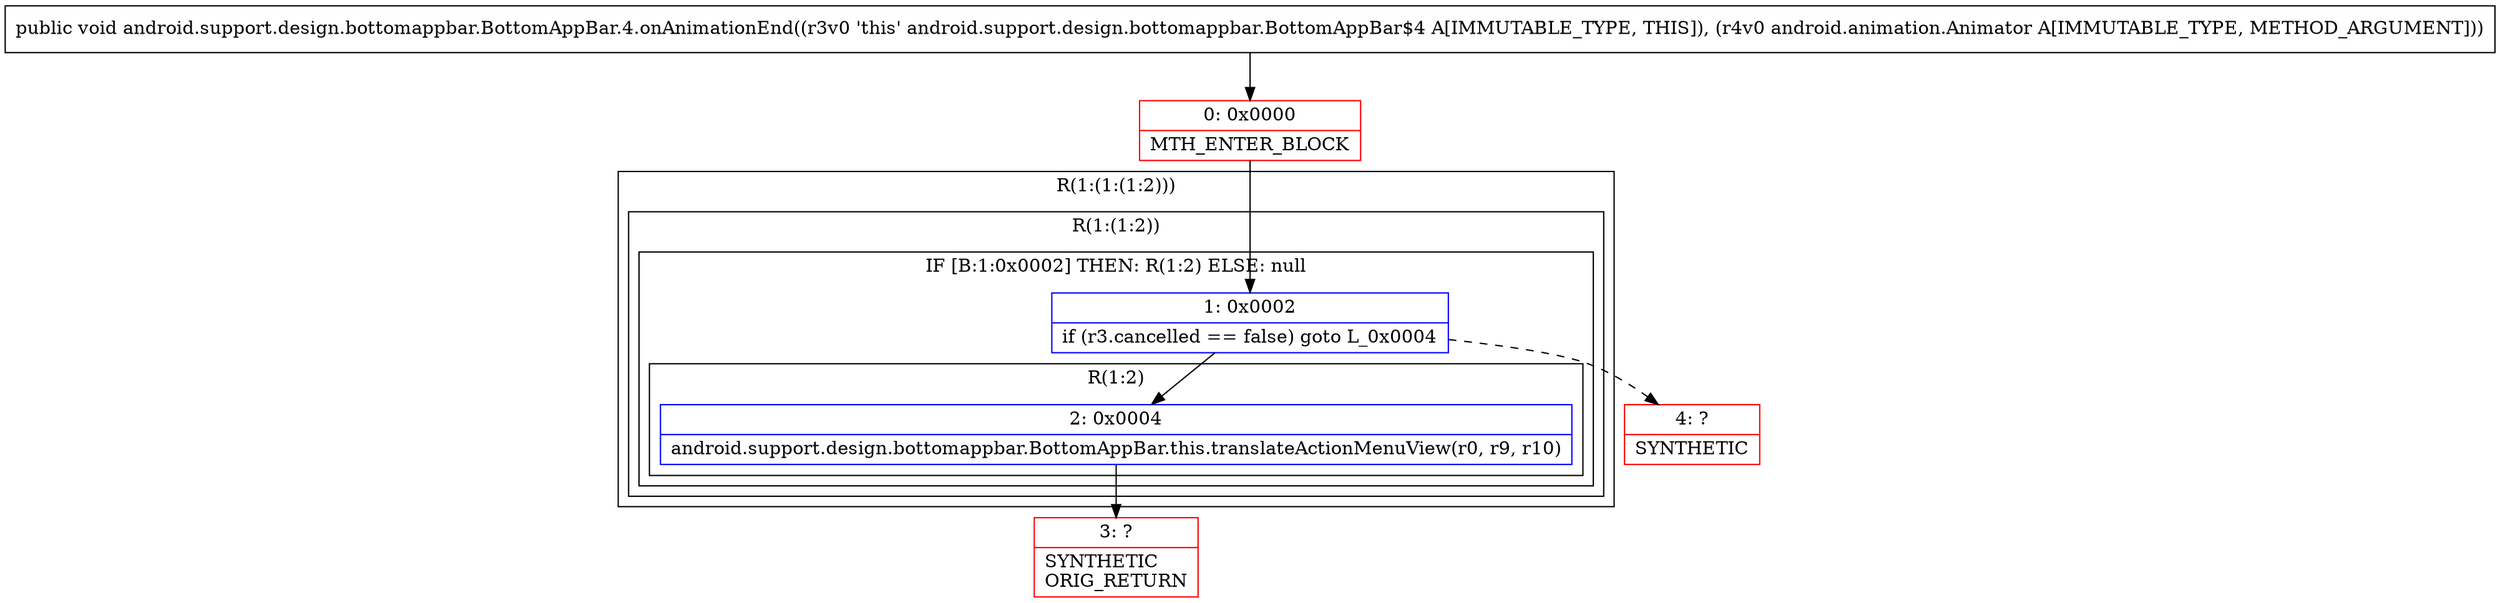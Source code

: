 digraph "CFG forandroid.support.design.bottomappbar.BottomAppBar.4.onAnimationEnd(Landroid\/animation\/Animator;)V" {
subgraph cluster_Region_610221725 {
label = "R(1:(1:(1:2)))";
node [shape=record,color=blue];
subgraph cluster_Region_961221727 {
label = "R(1:(1:2))";
node [shape=record,color=blue];
subgraph cluster_IfRegion_188465880 {
label = "IF [B:1:0x0002] THEN: R(1:2) ELSE: null";
node [shape=record,color=blue];
Node_1 [shape=record,label="{1\:\ 0x0002|if (r3.cancelled == false) goto L_0x0004\l}"];
subgraph cluster_Region_318044859 {
label = "R(1:2)";
node [shape=record,color=blue];
Node_2 [shape=record,label="{2\:\ 0x0004|android.support.design.bottomappbar.BottomAppBar.this.translateActionMenuView(r0, r9, r10)\l}"];
}
}
}
}
Node_0 [shape=record,color=red,label="{0\:\ 0x0000|MTH_ENTER_BLOCK\l}"];
Node_3 [shape=record,color=red,label="{3\:\ ?|SYNTHETIC\lORIG_RETURN\l}"];
Node_4 [shape=record,color=red,label="{4\:\ ?|SYNTHETIC\l}"];
MethodNode[shape=record,label="{public void android.support.design.bottomappbar.BottomAppBar.4.onAnimationEnd((r3v0 'this' android.support.design.bottomappbar.BottomAppBar$4 A[IMMUTABLE_TYPE, THIS]), (r4v0 android.animation.Animator A[IMMUTABLE_TYPE, METHOD_ARGUMENT])) }"];
MethodNode -> Node_0;
Node_1 -> Node_2;
Node_1 -> Node_4[style=dashed];
Node_2 -> Node_3;
Node_0 -> Node_1;
}

